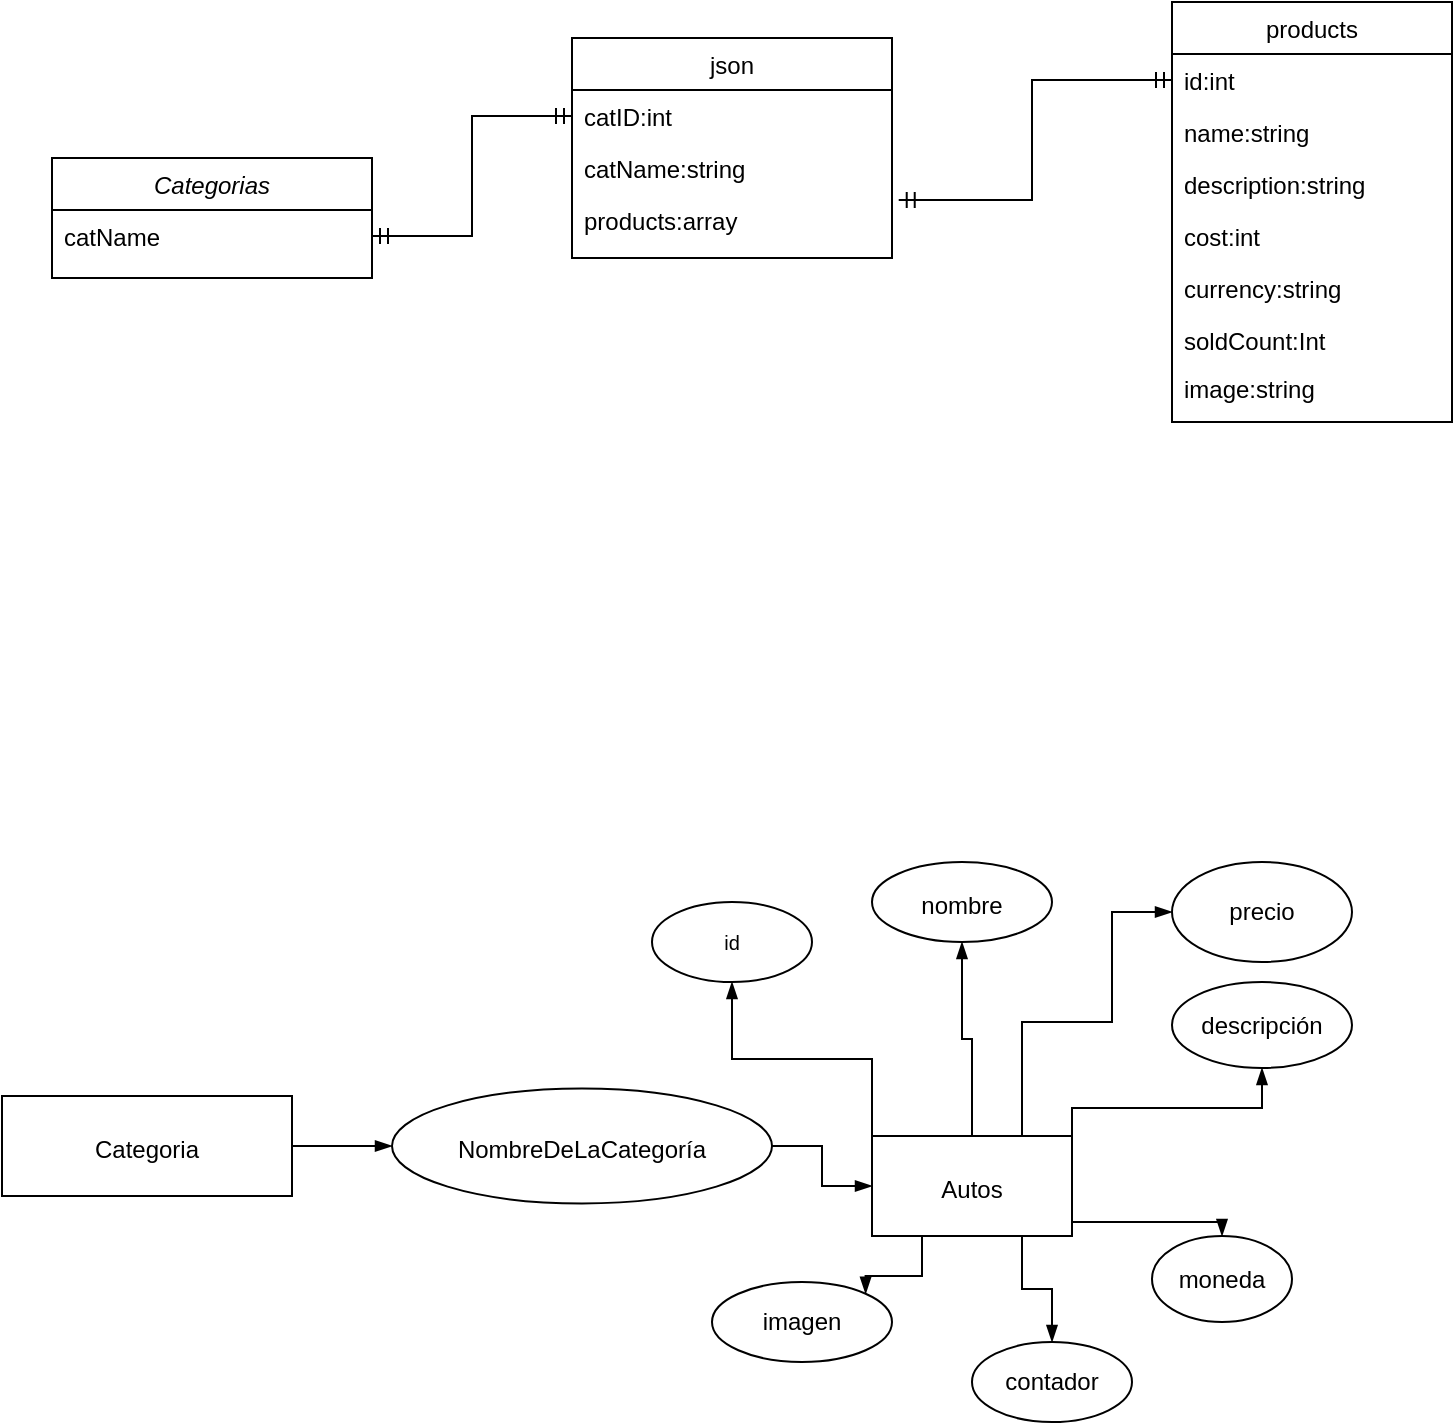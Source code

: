 <mxfile version="20.2.5" type="github"><diagram id="C5RBs43oDa-KdzZeNtuy" name="Page-1"><mxGraphModel dx="944" dy="490" grid="1" gridSize="10" guides="1" tooltips="1" connect="1" arrows="1" fold="1" page="1" pageScale="1" pageWidth="827" pageHeight="1169" math="0" shadow="0"><root><mxCell id="WIyWlLk6GJQsqaUBKTNV-0"/><mxCell id="WIyWlLk6GJQsqaUBKTNV-1" parent="WIyWlLk6GJQsqaUBKTNV-0"/><mxCell id="zkfFHV4jXpPFQw0GAbJ--0" value="Categorias" style="swimlane;fontStyle=2;align=center;verticalAlign=top;childLayout=stackLayout;horizontal=1;startSize=26;horizontalStack=0;resizeParent=1;resizeLast=0;collapsible=1;marginBottom=0;rounded=0;shadow=0;strokeWidth=1;" parent="WIyWlLk6GJQsqaUBKTNV-1" vertex="1"><mxGeometry x="60" y="118" width="160" height="60" as="geometry"><mxRectangle x="230" y="140" width="160" height="26" as="alternateBounds"/></mxGeometry></mxCell><mxCell id="zkfFHV4jXpPFQw0GAbJ--1" value="catName" style="text;align=left;verticalAlign=top;spacingLeft=4;spacingRight=4;overflow=hidden;rotatable=0;points=[[0,0.5],[1,0.5]];portConstraint=eastwest;" parent="zkfFHV4jXpPFQw0GAbJ--0" vertex="1"><mxGeometry y="26" width="160" height="26" as="geometry"/></mxCell><mxCell id="zkfFHV4jXpPFQw0GAbJ--17" value="json" style="swimlane;fontStyle=0;align=center;verticalAlign=top;childLayout=stackLayout;horizontal=1;startSize=26;horizontalStack=0;resizeParent=1;resizeLast=0;collapsible=1;marginBottom=0;rounded=0;shadow=0;strokeWidth=1;" parent="WIyWlLk6GJQsqaUBKTNV-1" vertex="1"><mxGeometry x="320" y="58" width="160" height="110" as="geometry"><mxRectangle x="550" y="140" width="160" height="26" as="alternateBounds"/></mxGeometry></mxCell><mxCell id="zkfFHV4jXpPFQw0GAbJ--18" value="catID:int" style="text;align=left;verticalAlign=top;spacingLeft=4;spacingRight=4;overflow=hidden;rotatable=0;points=[[0,0.5],[1,0.5]];portConstraint=eastwest;" parent="zkfFHV4jXpPFQw0GAbJ--17" vertex="1"><mxGeometry y="26" width="160" height="26" as="geometry"/></mxCell><mxCell id="zkfFHV4jXpPFQw0GAbJ--19" value="catName:string" style="text;align=left;verticalAlign=top;spacingLeft=4;spacingRight=4;overflow=hidden;rotatable=0;points=[[0,0.5],[1,0.5]];portConstraint=eastwest;rounded=0;shadow=0;html=0;" parent="zkfFHV4jXpPFQw0GAbJ--17" vertex="1"><mxGeometry y="52" width="160" height="26" as="geometry"/></mxCell><mxCell id="zkfFHV4jXpPFQw0GAbJ--20" value="products:array" style="text;align=left;verticalAlign=top;spacingLeft=4;spacingRight=4;overflow=hidden;rotatable=0;points=[[0,0.5],[1,0.5]];portConstraint=eastwest;rounded=0;shadow=0;html=0;" parent="zkfFHV4jXpPFQw0GAbJ--17" vertex="1"><mxGeometry y="78" width="160" height="26" as="geometry"/></mxCell><mxCell id="_FSeqrfTFbtzD9jfA1Kr-0" style="edgeStyle=orthogonalEdgeStyle;rounded=0;orthogonalLoop=1;jettySize=auto;html=1;entryX=0.002;entryY=-0.092;entryDx=0;entryDy=0;entryPerimeter=0;endArrow=ERmandOne;endFill=0;exitX=1;exitY=0.5;exitDx=0;exitDy=0;strokeColor=none;" edge="1" parent="WIyWlLk6GJQsqaUBKTNV-1" source="zkfFHV4jXpPFQw0GAbJ--1" target="zkfFHV4jXpPFQw0GAbJ--19"><mxGeometry relative="1" as="geometry"><mxPoint x="230" y="170" as="sourcePoint"/></mxGeometry></mxCell><mxCell id="_FSeqrfTFbtzD9jfA1Kr-5" style="edgeStyle=orthogonalEdgeStyle;rounded=0;orthogonalLoop=1;jettySize=auto;html=1;entryX=0;entryY=0.5;entryDx=0;entryDy=0;endArrow=ERmandOne;endFill=0;strokeColor=#000000;startArrow=ERmandOne;startFill=0;" edge="1" parent="WIyWlLk6GJQsqaUBKTNV-1" source="zkfFHV4jXpPFQw0GAbJ--1" target="zkfFHV4jXpPFQw0GAbJ--18"><mxGeometry relative="1" as="geometry"/></mxCell><mxCell id="_FSeqrfTFbtzD9jfA1Kr-6" value="products" style="swimlane;fontStyle=0;align=center;verticalAlign=top;childLayout=stackLayout;horizontal=1;startSize=26;horizontalStack=0;resizeParent=1;resizeLast=0;collapsible=1;marginBottom=0;rounded=0;shadow=0;strokeWidth=1;" vertex="1" parent="WIyWlLk6GJQsqaUBKTNV-1"><mxGeometry x="620" y="40" width="140" height="210" as="geometry"><mxRectangle x="550" y="140" width="160" height="26" as="alternateBounds"/></mxGeometry></mxCell><mxCell id="_FSeqrfTFbtzD9jfA1Kr-7" value="id:int" style="text;align=left;verticalAlign=top;spacingLeft=4;spacingRight=4;overflow=hidden;rotatable=0;points=[[0,0.5],[1,0.5]];portConstraint=eastwest;" vertex="1" parent="_FSeqrfTFbtzD9jfA1Kr-6"><mxGeometry y="26" width="140" height="26" as="geometry"/></mxCell><mxCell id="_FSeqrfTFbtzD9jfA1Kr-8" value="name:string" style="text;align=left;verticalAlign=top;spacingLeft=4;spacingRight=4;overflow=hidden;rotatable=0;points=[[0,0.5],[1,0.5]];portConstraint=eastwest;rounded=0;shadow=0;html=0;" vertex="1" parent="_FSeqrfTFbtzD9jfA1Kr-6"><mxGeometry y="52" width="140" height="26" as="geometry"/></mxCell><mxCell id="_FSeqrfTFbtzD9jfA1Kr-9" value="description:string" style="text;align=left;verticalAlign=top;spacingLeft=4;spacingRight=4;overflow=hidden;rotatable=0;points=[[0,0.5],[1,0.5]];portConstraint=eastwest;rounded=0;shadow=0;html=0;" vertex="1" parent="_FSeqrfTFbtzD9jfA1Kr-6"><mxGeometry y="78" width="140" height="26" as="geometry"/></mxCell><mxCell id="_FSeqrfTFbtzD9jfA1Kr-12" value="cost:int" style="text;align=left;verticalAlign=top;spacingLeft=4;spacingRight=4;overflow=hidden;rotatable=0;points=[[0,0.5],[1,0.5]];portConstraint=eastwest;rounded=0;shadow=0;html=0;" vertex="1" parent="_FSeqrfTFbtzD9jfA1Kr-6"><mxGeometry y="104" width="140" height="26" as="geometry"/></mxCell><mxCell id="_FSeqrfTFbtzD9jfA1Kr-13" value="currency:string" style="text;align=left;verticalAlign=top;spacingLeft=4;spacingRight=4;overflow=hidden;rotatable=0;points=[[0,0.5],[1,0.5]];portConstraint=eastwest;rounded=0;shadow=0;html=0;" vertex="1" parent="_FSeqrfTFbtzD9jfA1Kr-6"><mxGeometry y="130" width="140" height="26" as="geometry"/></mxCell><mxCell id="_FSeqrfTFbtzD9jfA1Kr-14" value="soldCount:Int" style="text;align=left;verticalAlign=top;spacingLeft=4;spacingRight=4;overflow=hidden;rotatable=0;points=[[0,0.5],[1,0.5]];portConstraint=eastwest;rounded=0;shadow=0;html=0;" vertex="1" parent="_FSeqrfTFbtzD9jfA1Kr-6"><mxGeometry y="156" width="140" height="24" as="geometry"/></mxCell><mxCell id="_FSeqrfTFbtzD9jfA1Kr-15" value="image:string" style="text;align=left;verticalAlign=top;spacingLeft=4;spacingRight=4;overflow=hidden;rotatable=0;points=[[0,0.5],[1,0.5]];portConstraint=eastwest;rounded=0;shadow=0;html=0;" vertex="1" parent="_FSeqrfTFbtzD9jfA1Kr-6"><mxGeometry y="180" width="140" height="26" as="geometry"/></mxCell><mxCell id="_FSeqrfTFbtzD9jfA1Kr-10" style="edgeStyle=orthogonalEdgeStyle;rounded=0;orthogonalLoop=1;jettySize=auto;html=1;entryX=0.002;entryY=-0.092;entryDx=0;entryDy=0;entryPerimeter=0;endArrow=ERmandOne;endFill=0;exitX=1;exitY=0.5;exitDx=0;exitDy=0;strokeColor=none;" edge="1" parent="WIyWlLk6GJQsqaUBKTNV-1" target="_FSeqrfTFbtzD9jfA1Kr-8"><mxGeometry relative="1" as="geometry"><mxPoint x="520" y="139" as="sourcePoint"/></mxGeometry></mxCell><mxCell id="_FSeqrfTFbtzD9jfA1Kr-11" style="edgeStyle=orthogonalEdgeStyle;rounded=0;orthogonalLoop=1;jettySize=auto;html=1;entryX=0;entryY=0.5;entryDx=0;entryDy=0;endArrow=ERmandOne;endFill=0;strokeColor=#000000;startArrow=ERmandOne;startFill=0;exitX=1.021;exitY=0.115;exitDx=0;exitDy=0;exitPerimeter=0;" edge="1" parent="WIyWlLk6GJQsqaUBKTNV-1" target="_FSeqrfTFbtzD9jfA1Kr-7" source="zkfFHV4jXpPFQw0GAbJ--20"><mxGeometry relative="1" as="geometry"><mxPoint x="520" y="139" as="sourcePoint"/></mxGeometry></mxCell><mxCell id="_FSeqrfTFbtzD9jfA1Kr-27" value="" style="edgeStyle=orthogonalEdgeStyle;rounded=0;orthogonalLoop=1;jettySize=auto;html=1;fontSize=12;startArrow=none;startFill=0;endArrow=blockThin;endFill=1;strokeColor=#000000;" edge="1" parent="WIyWlLk6GJQsqaUBKTNV-1" source="_FSeqrfTFbtzD9jfA1Kr-17" target="_FSeqrfTFbtzD9jfA1Kr-18"><mxGeometry relative="1" as="geometry"/></mxCell><mxCell id="_FSeqrfTFbtzD9jfA1Kr-17" value="&lt;font style=&quot;font-size: 12px;&quot;&gt;Categoria&lt;/font&gt;" style="rounded=0;whiteSpace=wrap;html=1;fontSize=18;" vertex="1" parent="WIyWlLk6GJQsqaUBKTNV-1"><mxGeometry x="35" y="587" width="145" height="50" as="geometry"/></mxCell><mxCell id="_FSeqrfTFbtzD9jfA1Kr-23" value="" style="edgeStyle=orthogonalEdgeStyle;rounded=0;orthogonalLoop=1;jettySize=auto;html=1;fontSize=12;startArrow=none;startFill=0;endArrow=blockThin;endFill=1;strokeColor=#000000;" edge="1" parent="WIyWlLk6GJQsqaUBKTNV-1" source="_FSeqrfTFbtzD9jfA1Kr-18" target="_FSeqrfTFbtzD9jfA1Kr-22"><mxGeometry relative="1" as="geometry"/></mxCell><mxCell id="_FSeqrfTFbtzD9jfA1Kr-18" value="&lt;font style=&quot;font-size: 12px;&quot;&gt;NombreDeLaCategoría&lt;/font&gt;" style="ellipse;whiteSpace=wrap;html=1;fontSize=18;rounded=0;" vertex="1" parent="WIyWlLk6GJQsqaUBKTNV-1"><mxGeometry x="230" y="583.25" width="190" height="57.5" as="geometry"/></mxCell><mxCell id="_FSeqrfTFbtzD9jfA1Kr-26" value="" style="edgeStyle=orthogonalEdgeStyle;rounded=0;orthogonalLoop=1;jettySize=auto;html=1;fontSize=12;startArrow=none;startFill=0;endArrow=blockThin;endFill=1;strokeColor=#000000;" edge="1" parent="WIyWlLk6GJQsqaUBKTNV-1" source="_FSeqrfTFbtzD9jfA1Kr-22" target="_FSeqrfTFbtzD9jfA1Kr-25"><mxGeometry relative="1" as="geometry"/></mxCell><mxCell id="_FSeqrfTFbtzD9jfA1Kr-30" style="edgeStyle=orthogonalEdgeStyle;rounded=0;orthogonalLoop=1;jettySize=auto;html=1;exitX=0;exitY=0;exitDx=0;exitDy=0;entryX=0.5;entryY=1;entryDx=0;entryDy=0;fontSize=12;startArrow=none;startFill=0;endArrow=blockThin;endFill=1;strokeColor=#000000;" edge="1" parent="WIyWlLk6GJQsqaUBKTNV-1" source="_FSeqrfTFbtzD9jfA1Kr-22" target="_FSeqrfTFbtzD9jfA1Kr-29"><mxGeometry relative="1" as="geometry"/></mxCell><mxCell id="_FSeqrfTFbtzD9jfA1Kr-32" style="edgeStyle=orthogonalEdgeStyle;rounded=0;orthogonalLoop=1;jettySize=auto;html=1;exitX=0.75;exitY=0;exitDx=0;exitDy=0;entryX=0;entryY=0.5;entryDx=0;entryDy=0;fontSize=12;startArrow=none;startFill=0;endArrow=blockThin;endFill=1;strokeColor=#000000;" edge="1" parent="WIyWlLk6GJQsqaUBKTNV-1" source="_FSeqrfTFbtzD9jfA1Kr-22" target="_FSeqrfTFbtzD9jfA1Kr-31"><mxGeometry relative="1" as="geometry"><Array as="points"><mxPoint x="545" y="550"/><mxPoint x="590" y="550"/><mxPoint x="590" y="495"/><mxPoint x="620" y="495"/></Array></mxGeometry></mxCell><mxCell id="_FSeqrfTFbtzD9jfA1Kr-34" style="edgeStyle=orthogonalEdgeStyle;rounded=0;orthogonalLoop=1;jettySize=auto;html=1;exitX=1;exitY=0;exitDx=0;exitDy=0;entryX=0.5;entryY=1;entryDx=0;entryDy=0;fontSize=12;startArrow=none;startFill=0;endArrow=blockThin;endFill=1;strokeColor=#000000;" edge="1" parent="WIyWlLk6GJQsqaUBKTNV-1" source="_FSeqrfTFbtzD9jfA1Kr-22" target="_FSeqrfTFbtzD9jfA1Kr-33"><mxGeometry relative="1" as="geometry"><Array as="points"><mxPoint x="570" y="593"/><mxPoint x="665" y="593"/></Array></mxGeometry></mxCell><mxCell id="_FSeqrfTFbtzD9jfA1Kr-36" style="edgeStyle=orthogonalEdgeStyle;rounded=0;orthogonalLoop=1;jettySize=auto;html=1;exitX=1;exitY=1;exitDx=0;exitDy=0;fontSize=12;startArrow=none;startFill=0;endArrow=blockThin;endFill=1;strokeColor=#000000;" edge="1" parent="WIyWlLk6GJQsqaUBKTNV-1" source="_FSeqrfTFbtzD9jfA1Kr-22" target="_FSeqrfTFbtzD9jfA1Kr-35"><mxGeometry relative="1" as="geometry"><Array as="points"><mxPoint x="570" y="650"/><mxPoint x="645" y="650"/></Array></mxGeometry></mxCell><mxCell id="_FSeqrfTFbtzD9jfA1Kr-39" style="edgeStyle=orthogonalEdgeStyle;rounded=0;orthogonalLoop=1;jettySize=auto;html=1;exitX=0.75;exitY=1;exitDx=0;exitDy=0;entryX=0.5;entryY=0;entryDx=0;entryDy=0;fontSize=12;startArrow=none;startFill=0;endArrow=blockThin;endFill=1;strokeColor=#000000;" edge="1" parent="WIyWlLk6GJQsqaUBKTNV-1" source="_FSeqrfTFbtzD9jfA1Kr-22" target="_FSeqrfTFbtzD9jfA1Kr-38"><mxGeometry relative="1" as="geometry"/></mxCell><mxCell id="_FSeqrfTFbtzD9jfA1Kr-40" style="edgeStyle=orthogonalEdgeStyle;rounded=0;orthogonalLoop=1;jettySize=auto;html=1;exitX=0.25;exitY=1;exitDx=0;exitDy=0;entryX=1;entryY=0;entryDx=0;entryDy=0;fontSize=12;startArrow=none;startFill=0;endArrow=blockThin;endFill=1;strokeColor=#000000;" edge="1" parent="WIyWlLk6GJQsqaUBKTNV-1" source="_FSeqrfTFbtzD9jfA1Kr-22" target="_FSeqrfTFbtzD9jfA1Kr-37"><mxGeometry relative="1" as="geometry"/></mxCell><mxCell id="_FSeqrfTFbtzD9jfA1Kr-22" value="&lt;font style=&quot;font-size: 12px;&quot;&gt;Autos&lt;/font&gt;" style="whiteSpace=wrap;html=1;fontSize=18;rounded=0;" vertex="1" parent="WIyWlLk6GJQsqaUBKTNV-1"><mxGeometry x="470" y="607" width="100" height="50" as="geometry"/></mxCell><mxCell id="_FSeqrfTFbtzD9jfA1Kr-25" value="&lt;font style=&quot;font-size: 12px;&quot;&gt;nombre&lt;/font&gt;" style="ellipse;whiteSpace=wrap;html=1;fontSize=18;rounded=0;" vertex="1" parent="WIyWlLk6GJQsqaUBKTNV-1"><mxGeometry x="470" y="470" width="90" height="40" as="geometry"/></mxCell><mxCell id="_FSeqrfTFbtzD9jfA1Kr-29" value="&lt;font size=&quot;1&quot;&gt;id&lt;/font&gt;" style="ellipse;whiteSpace=wrap;html=1;fontSize=12;" vertex="1" parent="WIyWlLk6GJQsqaUBKTNV-1"><mxGeometry x="360" y="490" width="80" height="40" as="geometry"/></mxCell><mxCell id="_FSeqrfTFbtzD9jfA1Kr-31" value="precio" style="ellipse;whiteSpace=wrap;html=1;fontSize=12;" vertex="1" parent="WIyWlLk6GJQsqaUBKTNV-1"><mxGeometry x="620" y="470" width="90" height="50" as="geometry"/></mxCell><mxCell id="_FSeqrfTFbtzD9jfA1Kr-33" value="descripción" style="ellipse;whiteSpace=wrap;html=1;fontSize=12;" vertex="1" parent="WIyWlLk6GJQsqaUBKTNV-1"><mxGeometry x="620" y="530" width="90" height="43" as="geometry"/></mxCell><mxCell id="_FSeqrfTFbtzD9jfA1Kr-35" value="moneda" style="ellipse;whiteSpace=wrap;html=1;fontSize=12;" vertex="1" parent="WIyWlLk6GJQsqaUBKTNV-1"><mxGeometry x="610" y="657" width="70" height="43" as="geometry"/></mxCell><mxCell id="_FSeqrfTFbtzD9jfA1Kr-37" value="imagen" style="ellipse;whiteSpace=wrap;html=1;fontSize=12;" vertex="1" parent="WIyWlLk6GJQsqaUBKTNV-1"><mxGeometry x="390" y="680" width="90" height="40" as="geometry"/></mxCell><mxCell id="_FSeqrfTFbtzD9jfA1Kr-38" value="contador" style="ellipse;whiteSpace=wrap;html=1;fontSize=12;" vertex="1" parent="WIyWlLk6GJQsqaUBKTNV-1"><mxGeometry x="520" y="710" width="80" height="40" as="geometry"/></mxCell></root></mxGraphModel></diagram></mxfile>